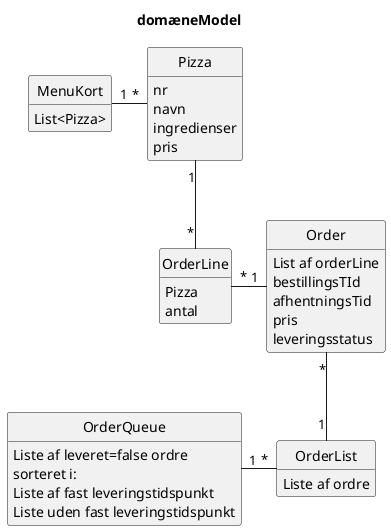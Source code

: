 @startuml

title domæneModel


hide circle
hide methods


Class MenuKort{
List<Pizza>
}

Class Pizza{
nr
navn
ingredienser
pris
}

Class OrderLine{
Pizza
antal
}

Class Order{
List af orderLine
bestillingsTId
afhentningsTid
pris
leveringsstatus

}

Class OrderQueue{
Liste af leveret=false ordre
sorteret i:
Liste af fast leveringstidspunkt
Liste uden fast leveringstidspunkt
}

Class OrderList{
Liste af ordre

}

MenuKort "1" -right- "*" Pizza
Pizza "1" -- "*" OrderLine

OrderLine "*"-right-"1" Order
Order "*" -- "1" OrderList
OrderList "*" -left- "1" OrderQueue

@enduml